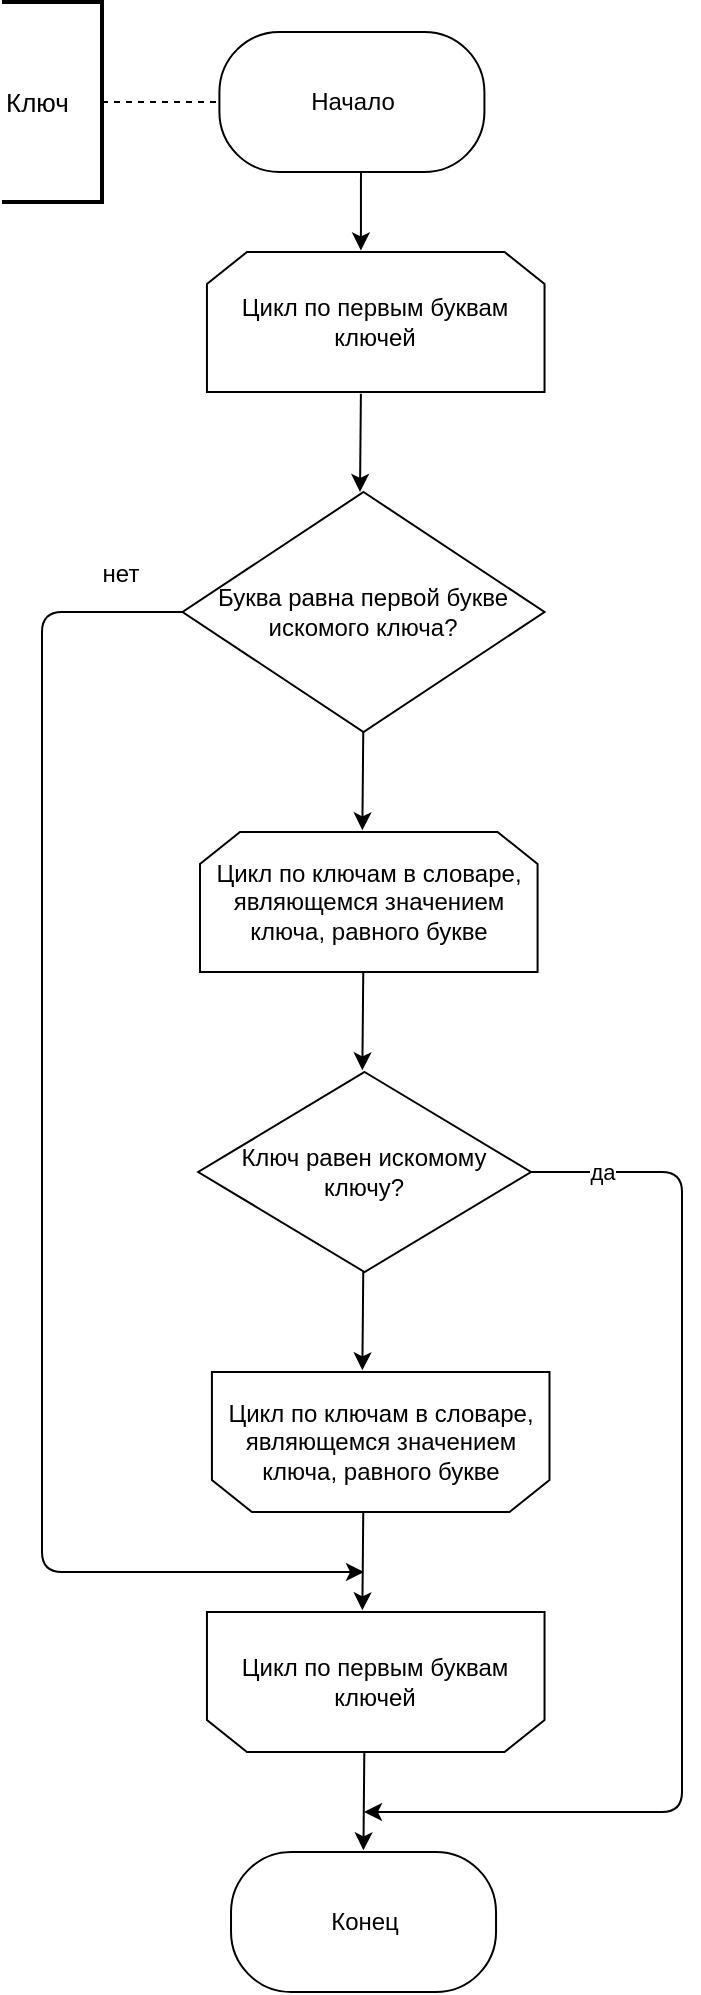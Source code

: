 <mxfile version="14.1.2" type="device"><diagram id="BjiO_fK0GudBhRSHpEPe" name="Page-1"><mxGraphModel dx="1113" dy="678" grid="1" gridSize="10" guides="1" tooltips="1" connect="1" arrows="1" fold="1" page="1" pageScale="1" pageWidth="827" pageHeight="1169" math="0" shadow="0"><root><mxCell id="0"/><mxCell id="1" parent="0"/><mxCell id="agkX4Lh6OkMtpgwpdLsP-276" value="" style="endArrow=classic;html=1;exitX=0.5;exitY=1;exitDx=0;exitDy=0;entryX=0.51;entryY=-0.011;entryDx=0;entryDy=0;entryPerimeter=0;" parent="1" edge="1"><mxGeometry width="50" height="50" relative="1" as="geometry"><mxPoint x="279.49" y="860" as="sourcePoint"/><mxPoint x="279.444" y="899.23" as="targetPoint"/></mxGeometry></mxCell><mxCell id="agkX4Lh6OkMtpgwpdLsP-294" value="Начало" style="rounded=1;whiteSpace=wrap;html=1;arcSize=43;" parent="1" vertex="1"><mxGeometry x="208.7" y="790" width="132.51" height="70" as="geometry"/></mxCell><mxCell id="vk2p7MHMyIftJk1WSXyf-11" value="Цикл по первым буквам ключей" style="shape=loopLimit;whiteSpace=wrap;html=1;" vertex="1" parent="1"><mxGeometry x="202.48" y="900" width="168.79" height="70" as="geometry"/></mxCell><mxCell id="vk2p7MHMyIftJk1WSXyf-95" value="&lt;font style=&quot;font-size: 13px&quot;&gt;Ключ &amp;nbsp;&lt;/font&gt;" style="strokeWidth=2;html=1;shape=mxgraph.flowchart.annotation_1;align=left;pointerEvents=1;direction=west;" vertex="1" parent="1"><mxGeometry x="100" y="775" width="50" height="100" as="geometry"/></mxCell><mxCell id="vk2p7MHMyIftJk1WSXyf-98" value="" style="endArrow=none;dashed=1;html=1;entryX=0;entryY=0.5;entryDx=0;entryDy=0;exitX=0;exitY=0.5;exitDx=0;exitDy=0;exitPerimeter=0;" edge="1" parent="1" source="vk2p7MHMyIftJk1WSXyf-95" target="agkX4Lh6OkMtpgwpdLsP-294"><mxGeometry width="50" height="50" relative="1" as="geometry"><mxPoint x="143.08" y="850" as="sourcePoint"/><mxPoint x="193.08" y="800" as="targetPoint"/></mxGeometry></mxCell><mxCell id="vk2p7MHMyIftJk1WSXyf-100" value="" style="endArrow=classic;html=1;exitX=1;exitY=0.5;exitDx=0;exitDy=0;" edge="1" parent="1" source="vk2p7MHMyIftJk1WSXyf-111"><mxGeometry width="50" height="50" relative="1" as="geometry"><mxPoint x="281.77" y="1450" as="sourcePoint"/><mxPoint x="281" y="1680" as="targetPoint"/><Array as="points"><mxPoint x="440" y="1360"/><mxPoint x="440" y="1680"/></Array></mxGeometry></mxCell><mxCell id="vk2p7MHMyIftJk1WSXyf-115" value="да" style="edgeLabel;html=1;align=center;verticalAlign=middle;resizable=0;points=[];" vertex="1" connectable="0" parent="vk2p7MHMyIftJk1WSXyf-100"><mxGeometry x="-0.627" y="4" relative="1" as="geometry"><mxPoint x="-44" y="-28.03" as="offset"/></mxGeometry></mxCell><mxCell id="vk2p7MHMyIftJk1WSXyf-101" value="Конец" style="rounded=1;whiteSpace=wrap;html=1;arcSize=43;" vertex="1" parent="1"><mxGeometry x="214.51" y="1700" width="132.51" height="70" as="geometry"/></mxCell><mxCell id="vk2p7MHMyIftJk1WSXyf-102" value="" style="endArrow=classic;html=1;exitX=0;exitY=0.5;exitDx=0;exitDy=0;" edge="1" parent="1" source="vk2p7MHMyIftJk1WSXyf-109"><mxGeometry width="50" height="50" relative="1" as="geometry"><mxPoint x="180" y="1080" as="sourcePoint"/><mxPoint x="281" y="1560" as="targetPoint"/><Array as="points"><mxPoint x="120" y="1080"/><mxPoint x="120" y="1320"/><mxPoint x="120" y="1560"/></Array></mxGeometry></mxCell><mxCell id="vk2p7MHMyIftJk1WSXyf-103" value="&lt;span style=&quot;font-size: 12px&quot;&gt;нет&lt;/span&gt;" style="edgeLabel;html=1;align=center;verticalAlign=middle;resizable=0;points=[];" vertex="1" connectable="0" parent="vk2p7MHMyIftJk1WSXyf-102"><mxGeometry x="-0.803" y="2" relative="1" as="geometry"><mxPoint x="38.0" y="-20.91" as="offset"/></mxGeometry></mxCell><mxCell id="vk2p7MHMyIftJk1WSXyf-107" value="" style="endArrow=classic;html=1;exitX=0.456;exitY=1.012;exitDx=0;exitDy=0;exitPerimeter=0;" edge="1" parent="1" source="vk2p7MHMyIftJk1WSXyf-11"><mxGeometry width="50" height="50" relative="1" as="geometry"><mxPoint x="281.81" y="1169" as="sourcePoint"/><mxPoint x="279" y="1020" as="targetPoint"/></mxGeometry></mxCell><mxCell id="vk2p7MHMyIftJk1WSXyf-109" value="Буква равна первой букве искомого ключа?" style="rhombus;whiteSpace=wrap;html=1;strokeWidth=1;" vertex="1" parent="1"><mxGeometry x="190.27" y="1020" width="181" height="120" as="geometry"/></mxCell><mxCell id="vk2p7MHMyIftJk1WSXyf-111" value="Ключ равен искомому ключу?" style="rhombus;whiteSpace=wrap;html=1;strokeWidth=1;" vertex="1" parent="1"><mxGeometry x="198.09" y="1310" width="166.41" height="100" as="geometry"/></mxCell><mxCell id="vk2p7MHMyIftJk1WSXyf-130" value="" style="endArrow=classic;html=1;exitX=0.456;exitY=1.012;exitDx=0;exitDy=0;exitPerimeter=0;" edge="1" parent="1"><mxGeometry width="50" height="50" relative="1" as="geometry"><mxPoint x="280.628" y="1140" as="sourcePoint"/><mxPoint x="280.18" y="1189.16" as="targetPoint"/></mxGeometry></mxCell><mxCell id="vk2p7MHMyIftJk1WSXyf-132" value="Цикл по ключам в словаре, являющемся значением ключа, равного букве" style="shape=loopLimit;whiteSpace=wrap;html=1;" vertex="1" parent="1"><mxGeometry x="199.0" y="1190" width="168.79" height="70" as="geometry"/></mxCell><mxCell id="vk2p7MHMyIftJk1WSXyf-133" value="" style="endArrow=classic;html=1;exitX=0.456;exitY=1.012;exitDx=0;exitDy=0;exitPerimeter=0;" edge="1" parent="1"><mxGeometry width="50" height="50" relative="1" as="geometry"><mxPoint x="280.628" y="1260" as="sourcePoint"/><mxPoint x="280.18" y="1309.16" as="targetPoint"/></mxGeometry></mxCell><mxCell id="vk2p7MHMyIftJk1WSXyf-134" value="" style="endArrow=classic;html=1;exitX=0.456;exitY=1.012;exitDx=0;exitDy=0;exitPerimeter=0;" edge="1" parent="1"><mxGeometry width="50" height="50" relative="1" as="geometry"><mxPoint x="280.628" y="1410" as="sourcePoint"/><mxPoint x="280.18" y="1459.16" as="targetPoint"/></mxGeometry></mxCell><mxCell id="vk2p7MHMyIftJk1WSXyf-135" value="Цикл по ключам в словаре, являющемся значением ключа, равного букве" style="shape=loopLimit;whiteSpace=wrap;html=1;direction=west;" vertex="1" parent="1"><mxGeometry x="204.96" y="1460" width="168.79" height="70" as="geometry"/></mxCell><mxCell id="vk2p7MHMyIftJk1WSXyf-136" value="" style="endArrow=classic;html=1;exitX=0.456;exitY=1.012;exitDx=0;exitDy=0;exitPerimeter=0;" edge="1" parent="1"><mxGeometry width="50" height="50" relative="1" as="geometry"><mxPoint x="280.628" y="1530" as="sourcePoint"/><mxPoint x="280.18" y="1579.16" as="targetPoint"/></mxGeometry></mxCell><mxCell id="vk2p7MHMyIftJk1WSXyf-137" value="Цикл по первым буквам ключей" style="shape=loopLimit;whiteSpace=wrap;html=1;direction=west;" vertex="1" parent="1"><mxGeometry x="202.48" y="1580" width="168.79" height="70" as="geometry"/></mxCell><mxCell id="vk2p7MHMyIftJk1WSXyf-138" value="" style="endArrow=classic;html=1;exitX=0.456;exitY=1.012;exitDx=0;exitDy=0;exitPerimeter=0;" edge="1" parent="1"><mxGeometry width="50" height="50" relative="1" as="geometry"><mxPoint x="281.158" y="1650" as="sourcePoint"/><mxPoint x="280.71" y="1699.16" as="targetPoint"/></mxGeometry></mxCell></root></mxGraphModel></diagram></mxfile>